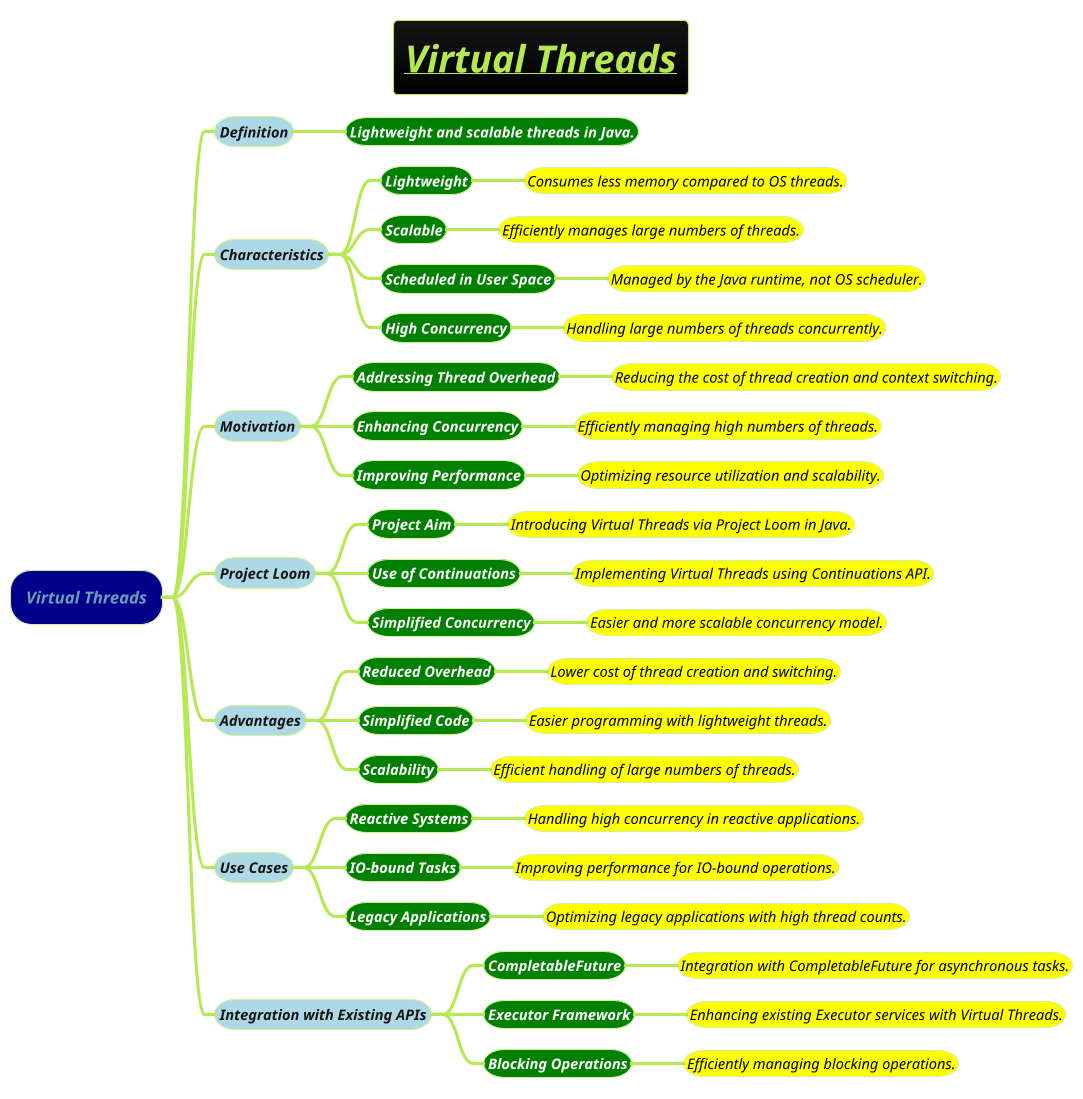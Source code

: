 @startmindmap
title =<i><b><u>Virtual Threads
!theme hacker






*[#darkblue] <i>Virtual Threads
**[#lightblue] <i><color #blac><size:14>Definition
***[#green] <b><i><color #white><size:14>Lightweight and scalable threads in Java.
**[#lightblue] <i><color #blac><size:14>Characteristics
***[#green] <b><i><color #white><size:14>Lightweight
****[#yellow] <i><color #black><size:14>Consumes less memory compared to OS threads.
***[#green] <b><i><color #white><size:14>Scalable
****[#yellow] <i><color #black><size:14>Efficiently manages large numbers of threads.
***[#green] <b><i><color #white><size:14>Scheduled in User Space
****[#yellow] <i><color #black><size:14>Managed by the Java runtime, not OS scheduler.
***[#green] <b><i><color #white><size:14>High Concurrency
****[#yellow] <i><color #black><size:14>Handling large numbers of threads concurrently.
**[#lightblue] <i><color #blac><size:14>Motivation
***[#green] <b><i><color #white><size:14>Addressing Thread Overhead
****[#yellow] <i><color #black><size:14>Reducing the cost of thread creation and context switching.
***[#green] <b><i><color #white><size:14>Enhancing Concurrency
****[#yellow] <i><color #black><size:14>Efficiently managing high numbers of threads.
***[#green] <b><i><color #white><size:14>Improving Performance
****[#yellow] <i><color #black><size:14>Optimizing resource utilization and scalability.
**[#lightblue] <i><color #blac><size:14>Project Loom
***[#green] <b><i><color #white><size:14>Project Aim
****[#yellow] <i><color #black><size:14>Introducing Virtual Threads via Project Loom in Java.
***[#green] <b><i><color #white><size:14>Use of Continuations
****[#yellow] <i><color #black><size:14>Implementing Virtual Threads using Continuations API.
***[#green] <b><i><color #white><size:14>Simplified Concurrency
****[#yellow] <i><color #black><size:14>Easier and more scalable concurrency model.
**[#lightblue] <i><color #blac><size:14>Advantages
***[#green] <b><i><color #white><size:14>Reduced Overhead
****[#yellow] <i><color #black><size:14>Lower cost of thread creation and switching.
***[#green] <b><i><color #white><size:14>Simplified Code
****[#yellow] <i><color #black><size:14>Easier programming with lightweight threads.
***[#green] <b><i><color #white><size:14>Scalability
****[#yellow] <i><color #black><size:14>Efficient handling of large numbers of threads.
**[#lightblue] <i><color #blac><size:14>Use Cases
***[#green] <b><i><color #white><size:14>Reactive Systems
****[#yellow] <i><color #black><size:14>Handling high concurrency in reactive applications.
***[#green] <b><i><color #white><size:14>IO-bound Tasks
****[#yellow] <i><color #black><size:14>Improving performance for IO-bound operations.
***[#green] <b><i><color #white><size:14>Legacy Applications
****[#yellow] <i><color #black><size:14>Optimizing legacy applications with high thread counts.
**[#lightblue] <i><color #blac><size:14>Integration with Existing APIs
***[#green] <b><i><color #white><size:14>CompletableFuture
****[#yellow] <i><color #black><size:14>Integration with CompletableFuture for asynchronous tasks.
***[#green] <b><i><color #white><size:14>Executor Framework
****[#yellow] <i><color #black><size:14>Enhancing existing Executor services with Virtual Threads.
***[#green] <b><i><color #white><size:14>Blocking Operations
****[#yellow] <i><color #black><size:14>Efficiently managing blocking operations.
@endmindmap
